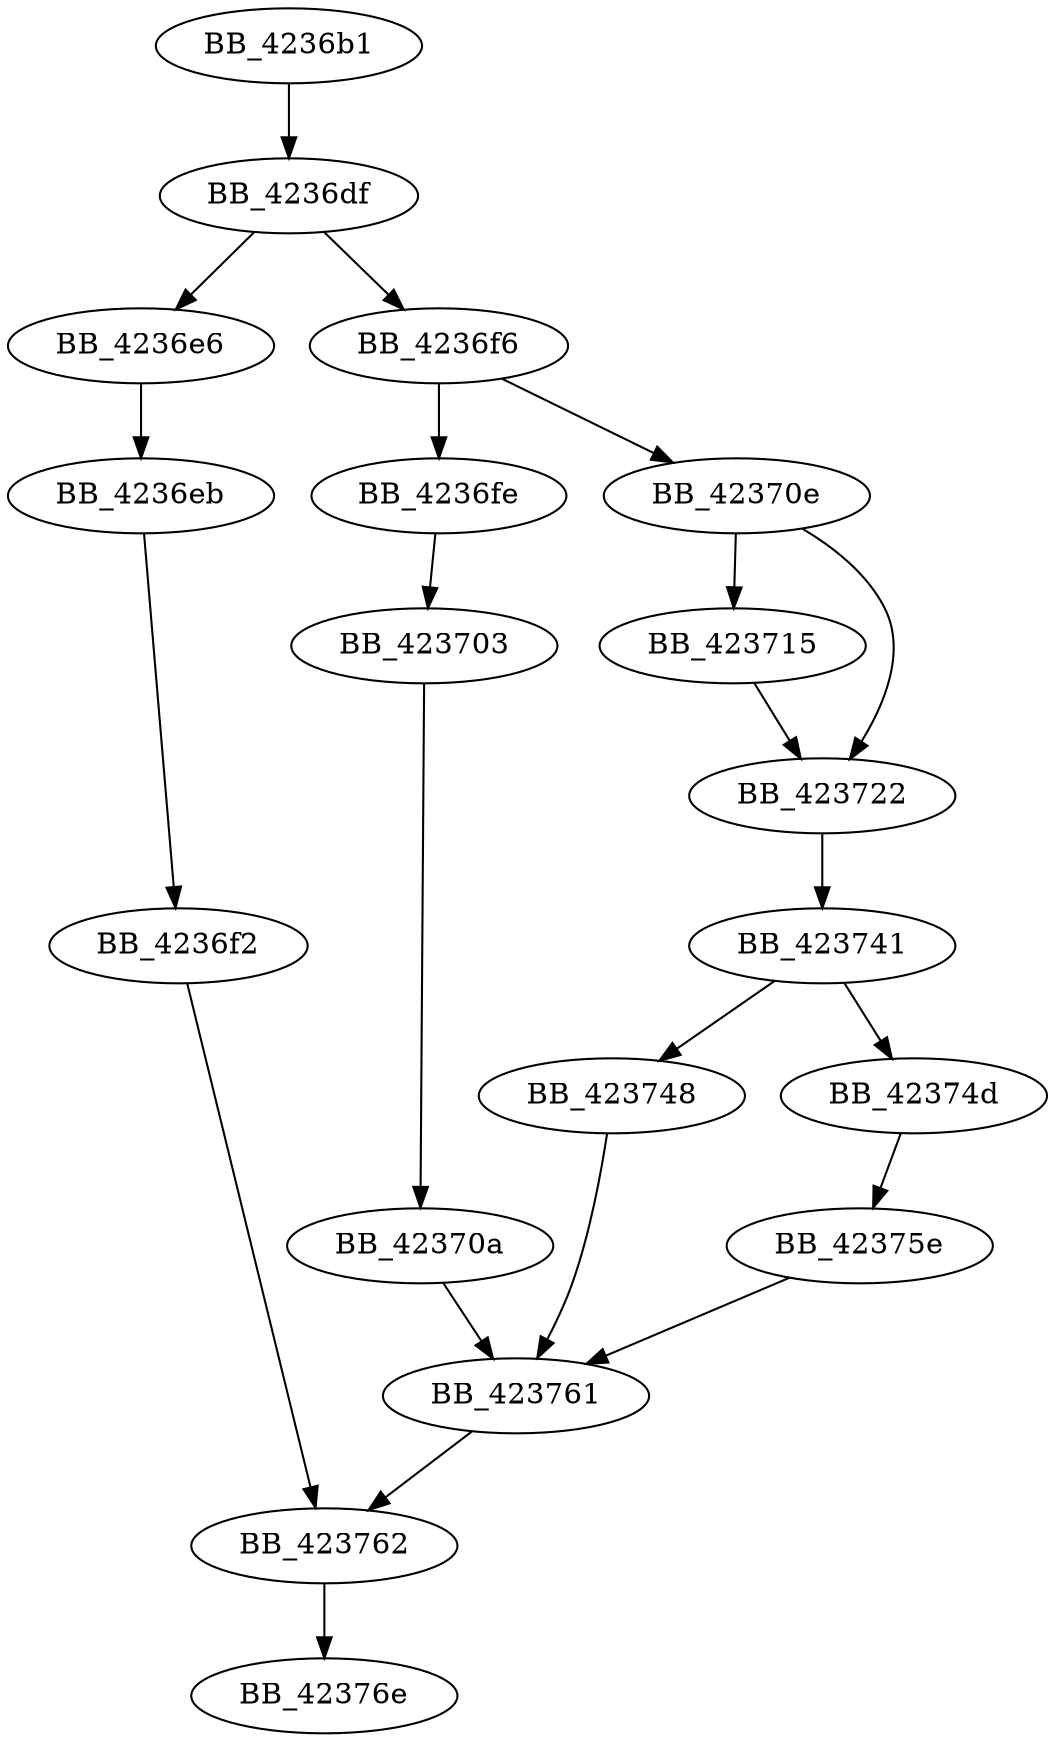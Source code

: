DiGraph __cftof_l{
BB_4236b1->BB_4236df
BB_4236df->BB_4236e6
BB_4236df->BB_4236f6
BB_4236e6->BB_4236eb
BB_4236eb->BB_4236f2
BB_4236f2->BB_423762
BB_4236f6->BB_4236fe
BB_4236f6->BB_42370e
BB_4236fe->BB_423703
BB_423703->BB_42370a
BB_42370a->BB_423761
BB_42370e->BB_423715
BB_42370e->BB_423722
BB_423715->BB_423722
BB_423722->BB_423741
BB_423741->BB_423748
BB_423741->BB_42374d
BB_423748->BB_423761
BB_42374d->BB_42375e
BB_42375e->BB_423761
BB_423761->BB_423762
BB_423762->BB_42376e
}
